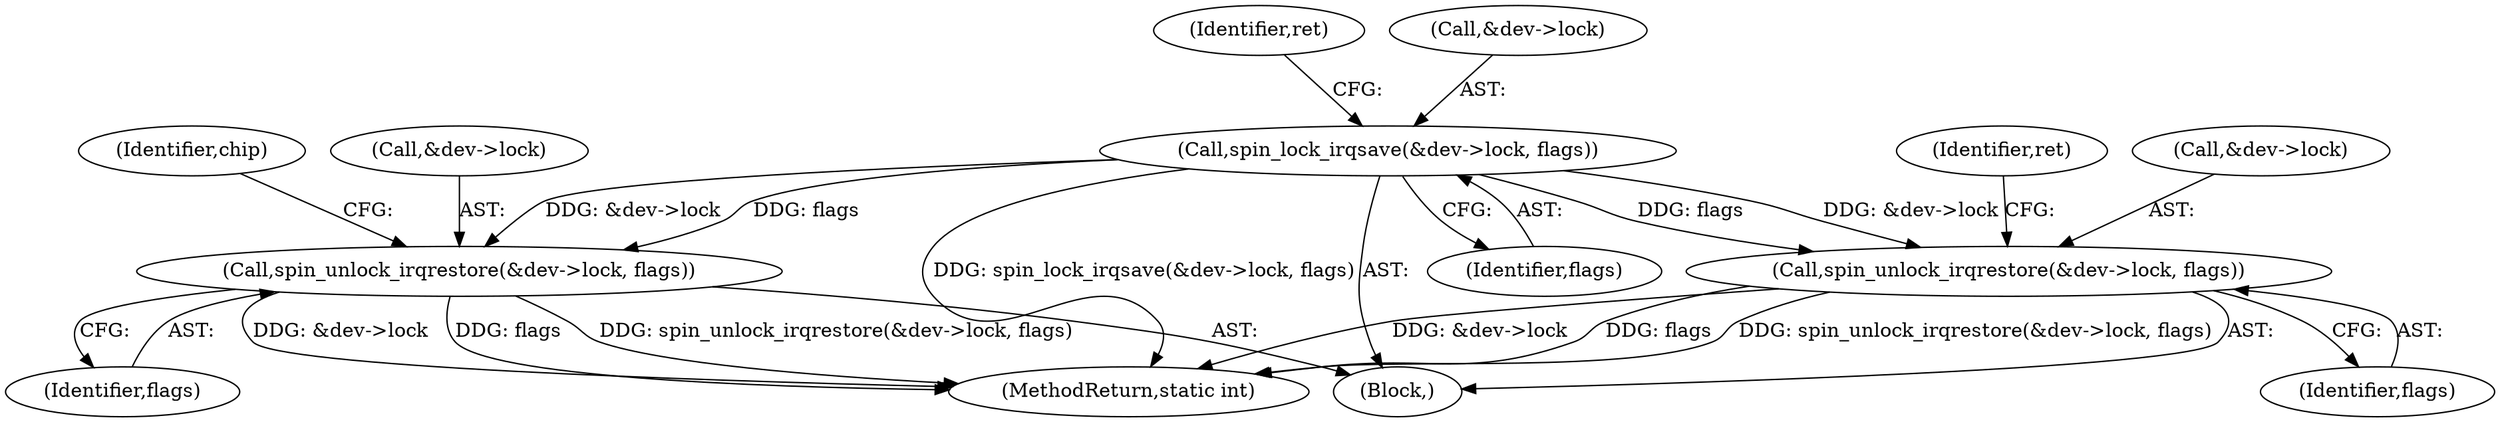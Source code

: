 digraph "1_linux_7a7b5df84b6b4e5d599c7289526eed96541a0654_0@del" {
"1000125" [label="(Call,spin_lock_irqsave(&dev->lock, flags))"];
"1000181" [label="(Call,spin_unlock_irqrestore(&dev->lock, flags))"];
"1000194" [label="(Call,spin_unlock_irqrestore(&dev->lock, flags))"];
"1000208" [label="(MethodReturn,static int)"];
"1000132" [label="(Identifier,ret)"];
"1000188" [label="(Identifier,chip)"];
"1000126" [label="(Call,&dev->lock)"];
"1000186" [label="(Identifier,flags)"];
"1000203" [label="(Identifier,ret)"];
"1000199" [label="(Identifier,flags)"];
"1000181" [label="(Call,spin_unlock_irqrestore(&dev->lock, flags))"];
"1000182" [label="(Call,&dev->lock)"];
"1000194" [label="(Call,spin_unlock_irqrestore(&dev->lock, flags))"];
"1000195" [label="(Call,&dev->lock)"];
"1000125" [label="(Call,spin_lock_irqsave(&dev->lock, flags))"];
"1000105" [label="(Block,)"];
"1000130" [label="(Identifier,flags)"];
"1000125" -> "1000105"  [label="AST: "];
"1000125" -> "1000130"  [label="CFG: "];
"1000126" -> "1000125"  [label="AST: "];
"1000130" -> "1000125"  [label="AST: "];
"1000132" -> "1000125"  [label="CFG: "];
"1000125" -> "1000208"  [label="DDG: spin_lock_irqsave(&dev->lock, flags)"];
"1000125" -> "1000181"  [label="DDG: &dev->lock"];
"1000125" -> "1000181"  [label="DDG: flags"];
"1000125" -> "1000194"  [label="DDG: &dev->lock"];
"1000125" -> "1000194"  [label="DDG: flags"];
"1000181" -> "1000105"  [label="AST: "];
"1000181" -> "1000186"  [label="CFG: "];
"1000182" -> "1000181"  [label="AST: "];
"1000186" -> "1000181"  [label="AST: "];
"1000188" -> "1000181"  [label="CFG: "];
"1000181" -> "1000208"  [label="DDG: spin_unlock_irqrestore(&dev->lock, flags)"];
"1000181" -> "1000208"  [label="DDG: &dev->lock"];
"1000181" -> "1000208"  [label="DDG: flags"];
"1000194" -> "1000105"  [label="AST: "];
"1000194" -> "1000199"  [label="CFG: "];
"1000195" -> "1000194"  [label="AST: "];
"1000199" -> "1000194"  [label="AST: "];
"1000203" -> "1000194"  [label="CFG: "];
"1000194" -> "1000208"  [label="DDG: flags"];
"1000194" -> "1000208"  [label="DDG: spin_unlock_irqrestore(&dev->lock, flags)"];
"1000194" -> "1000208"  [label="DDG: &dev->lock"];
}

